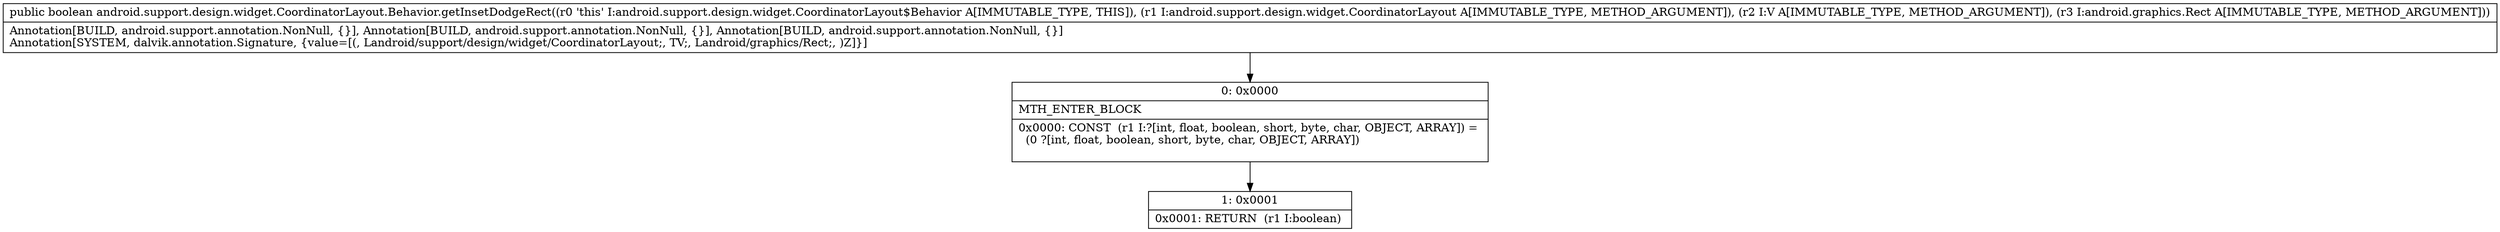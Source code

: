 digraph "CFG forandroid.support.design.widget.CoordinatorLayout.Behavior.getInsetDodgeRect(Landroid\/support\/design\/widget\/CoordinatorLayout;Landroid\/view\/View;Landroid\/graphics\/Rect;)Z" {
Node_0 [shape=record,label="{0\:\ 0x0000|MTH_ENTER_BLOCK\l|0x0000: CONST  (r1 I:?[int, float, boolean, short, byte, char, OBJECT, ARRAY]) = \l  (0 ?[int, float, boolean, short, byte, char, OBJECT, ARRAY])\l \l}"];
Node_1 [shape=record,label="{1\:\ 0x0001|0x0001: RETURN  (r1 I:boolean) \l}"];
MethodNode[shape=record,label="{public boolean android.support.design.widget.CoordinatorLayout.Behavior.getInsetDodgeRect((r0 'this' I:android.support.design.widget.CoordinatorLayout$Behavior A[IMMUTABLE_TYPE, THIS]), (r1 I:android.support.design.widget.CoordinatorLayout A[IMMUTABLE_TYPE, METHOD_ARGUMENT]), (r2 I:V A[IMMUTABLE_TYPE, METHOD_ARGUMENT]), (r3 I:android.graphics.Rect A[IMMUTABLE_TYPE, METHOD_ARGUMENT]))  | Annotation[BUILD, android.support.annotation.NonNull, \{\}], Annotation[BUILD, android.support.annotation.NonNull, \{\}], Annotation[BUILD, android.support.annotation.NonNull, \{\}]\lAnnotation[SYSTEM, dalvik.annotation.Signature, \{value=[(, Landroid\/support\/design\/widget\/CoordinatorLayout;, TV;, Landroid\/graphics\/Rect;, )Z]\}]\l}"];
MethodNode -> Node_0;
Node_0 -> Node_1;
}

